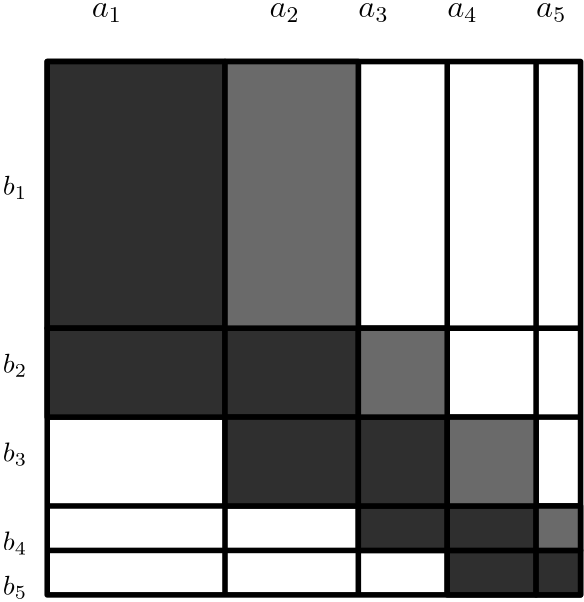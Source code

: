 <?xml version="1.0"?>
<!DOCTYPE ipe SYSTEM "ipe.dtd">
<ipe version="70218" creator="Ipe 7.2.28">
<info created="D:20231111163905" modified="D:20231111170652"/>
<ipestyle name="basic">
<symbol name="arrow/arc(spx)">
<path stroke="sym-stroke" fill="sym-stroke" pen="sym-pen">
0 0 m
-1 0.333 l
-1 -0.333 l
h
</path>
</symbol>
<symbol name="arrow/farc(spx)">
<path stroke="sym-stroke" fill="white" pen="sym-pen">
0 0 m
-1 0.333 l
-1 -0.333 l
h
</path>
</symbol>
<symbol name="arrow/ptarc(spx)">
<path stroke="sym-stroke" fill="sym-stroke" pen="sym-pen">
0 0 m
-1 0.333 l
-0.8 0 l
-1 -0.333 l
h
</path>
</symbol>
<symbol name="arrow/fptarc(spx)">
<path stroke="sym-stroke" fill="white" pen="sym-pen">
0 0 m
-1 0.333 l
-0.8 0 l
-1 -0.333 l
h
</path>
</symbol>
<symbol name="mark/circle(sx)" transformations="translations">
<path fill="sym-stroke">
0.6 0 0 0.6 0 0 e
0.4 0 0 0.4 0 0 e
</path>
</symbol>
<symbol name="mark/disk(sx)" transformations="translations">
<path fill="sym-stroke">
0.6 0 0 0.6 0 0 e
</path>
</symbol>
<symbol name="mark/fdisk(sfx)" transformations="translations">
<group>
<path fill="sym-fill">
0.5 0 0 0.5 0 0 e
</path>
<path fill="sym-stroke" fillrule="eofill">
0.6 0 0 0.6 0 0 e
0.4 0 0 0.4 0 0 e
</path>
</group>
</symbol>
<symbol name="mark/box(sx)" transformations="translations">
<path fill="sym-stroke" fillrule="eofill">
-0.6 -0.6 m
0.6 -0.6 l
0.6 0.6 l
-0.6 0.6 l
h
-0.4 -0.4 m
0.4 -0.4 l
0.4 0.4 l
-0.4 0.4 l
h
</path>
</symbol>
<symbol name="mark/square(sx)" transformations="translations">
<path fill="sym-stroke">
-0.6 -0.6 m
0.6 -0.6 l
0.6 0.6 l
-0.6 0.6 l
h
</path>
</symbol>
<symbol name="mark/fsquare(sfx)" transformations="translations">
<group>
<path fill="sym-fill">
-0.5 -0.5 m
0.5 -0.5 l
0.5 0.5 l
-0.5 0.5 l
h
</path>
<path fill="sym-stroke" fillrule="eofill">
-0.6 -0.6 m
0.6 -0.6 l
0.6 0.6 l
-0.6 0.6 l
h
-0.4 -0.4 m
0.4 -0.4 l
0.4 0.4 l
-0.4 0.4 l
h
</path>
</group>
</symbol>
<symbol name="mark/cross(sx)" transformations="translations">
<group>
<path fill="sym-stroke">
-0.43 -0.57 m
0.57 0.43 l
0.43 0.57 l
-0.57 -0.43 l
h
</path>
<path fill="sym-stroke">
-0.43 0.57 m
0.57 -0.43 l
0.43 -0.57 l
-0.57 0.43 l
h
</path>
</group>
</symbol>
<symbol name="arrow/fnormal(spx)">
<path stroke="sym-stroke" fill="white" pen="sym-pen">
0 0 m
-1 0.333 l
-1 -0.333 l
h
</path>
</symbol>
<symbol name="arrow/pointed(spx)">
<path stroke="sym-stroke" fill="sym-stroke" pen="sym-pen">
0 0 m
-1 0.333 l
-0.8 0 l
-1 -0.333 l
h
</path>
</symbol>
<symbol name="arrow/fpointed(spx)">
<path stroke="sym-stroke" fill="white" pen="sym-pen">
0 0 m
-1 0.333 l
-0.8 0 l
-1 -0.333 l
h
</path>
</symbol>
<symbol name="arrow/linear(spx)">
<path stroke="sym-stroke" pen="sym-pen">
-1 0.333 m
0 0 l
-1 -0.333 l
</path>
</symbol>
<symbol name="arrow/fdouble(spx)">
<path stroke="sym-stroke" fill="white" pen="sym-pen">
0 0 m
-1 0.333 l
-1 -0.333 l
h
-1 0 m
-2 0.333 l
-2 -0.333 l
h
</path>
</symbol>
<symbol name="arrow/double(spx)">
<path stroke="sym-stroke" fill="sym-stroke" pen="sym-pen">
0 0 m
-1 0.333 l
-1 -0.333 l
h
-1 0 m
-2 0.333 l
-2 -0.333 l
h
</path>
</symbol>
<symbol name="arrow/mid-normal(spx)">
<path stroke="sym-stroke" fill="sym-stroke" pen="sym-pen">
0.5 0 m
-0.5 0.333 l
-0.5 -0.333 l
h
</path>
</symbol>
<symbol name="arrow/mid-fnormal(spx)">
<path stroke="sym-stroke" fill="white" pen="sym-pen">
0.5 0 m
-0.5 0.333 l
-0.5 -0.333 l
h
</path>
</symbol>
<symbol name="arrow/mid-pointed(spx)">
<path stroke="sym-stroke" fill="sym-stroke" pen="sym-pen">
0.5 0 m
-0.5 0.333 l
-0.3 0 l
-0.5 -0.333 l
h
</path>
</symbol>
<symbol name="arrow/mid-fpointed(spx)">
<path stroke="sym-stroke" fill="white" pen="sym-pen">
0.5 0 m
-0.5 0.333 l
-0.3 0 l
-0.5 -0.333 l
h
</path>
</symbol>
<symbol name="arrow/mid-double(spx)">
<path stroke="sym-stroke" fill="sym-stroke" pen="sym-pen">
1 0 m
0 0.333 l
0 -0.333 l
h
0 0 m
-1 0.333 l
-1 -0.333 l
h
</path>
</symbol>
<symbol name="arrow/mid-fdouble(spx)">
<path stroke="sym-stroke" fill="white" pen="sym-pen">
1 0 m
0 0.333 l
0 -0.333 l
h
0 0 m
-1 0.333 l
-1 -0.333 l
h
</path>
</symbol>
<anglesize name="22.5 deg" value="22.5"/>
<anglesize name="30 deg" value="30"/>
<anglesize name="45 deg" value="45"/>
<anglesize name="60 deg" value="60"/>
<anglesize name="90 deg" value="90"/>
<arrowsize name="large" value="10"/>
<arrowsize name="small" value="5"/>
<arrowsize name="tiny" value="3"/>
<color name="blue" value="0 0 1"/>
<color name="brown" value="0.647 0.165 0.165"/>
<color name="darkblue" value="0 0 0.545"/>
<color name="darkcyan" value="0 0.545 0.545"/>
<color name="darkgray" value="0.663"/>
<color name="darkgreen" value="0 0.392 0"/>
<color name="darkmagenta" value="0.545 0 0.545"/>
<color name="darkorange" value="1 0.549 0"/>
<color name="darkred" value="0.545 0 0"/>
<color name="gold" value="1 0.843 0"/>
<color name="gray" value="0.745"/>
<color name="green" value="0 1 0"/>
<color name="lightblue" value="0.678 0.847 0.902"/>
<color name="lightcyan" value="0.878 1 1"/>
<color name="lightgray" value="0.827"/>
<color name="lightgreen" value="0.565 0.933 0.565"/>
<color name="lightyellow" value="1 1 0.878"/>
<color name="navy" value="0 0 0.502"/>
<color name="orange" value="1 0.647 0"/>
<color name="pink" value="1 0.753 0.796"/>
<color name="purple" value="0.627 0.125 0.941"/>
<color name="red" value="1 0 0"/>
<color name="seagreen" value="0.18 0.545 0.341"/>
<color name="turquoise" value="0.251 0.878 0.816"/>
<color name="violet" value="0.933 0.51 0.933"/>
<color name="yellow" value="1 1 0"/>
<dashstyle name="dash dot dotted" value="[4 2 1 2 1 2] 0"/>
<dashstyle name="dash dotted" value="[4 2 1 2] 0"/>
<dashstyle name="dashed" value="[4] 0"/>
<dashstyle name="dotted" value="[1 3] 0"/>
<gridsize name="10 pts (~3.5 mm)" value="10"/>
<gridsize name="14 pts (~5 mm)" value="14"/>
<gridsize name="16 pts (~6 mm)" value="16"/>
<gridsize name="20 pts (~7 mm)" value="20"/>
<gridsize name="28 pts (~10 mm)" value="28"/>
<gridsize name="32 pts (~12 mm)" value="32"/>
<gridsize name="4 pts" value="4"/>
<gridsize name="56 pts (~20 mm)" value="56"/>
<gridsize name="8 pts (~3 mm)" value="8"/>
<opacity name="10%" value="0.1"/>
<opacity name="30%" value="0.3"/>
<opacity name="50%" value="0.5"/>
<opacity name="75%" value="0.75"/>
<pen name="fat" value="1.2"/>
<pen name="heavier" value="0.8"/>
<pen name="ultrafat" value="2"/>
<symbolsize name="large" value="5"/>
<symbolsize name="small" value="2"/>
<symbolsize name="tiny" value="1.1"/>
<textsize name="Huge" value="\Huge"/>
<textsize name="LARGE" value="\LARGE"/>
<textsize name="Large" value="\Large"/>
<textsize name="footnote" value="\footnotesize"/>
<textsize name="huge" value="\huge"/>
<textsize name="large" value="\large"/>
<textsize name="script" value="\scriptsize"/>
<textsize name="small" value="\small"/>
<textsize name="tiny" value="\tiny"/>
<textstyle name="center" begin="\begin{center}" end="\end{center}"/>
<textstyle name="item" begin="\begin{itemize}\item{}" end="\end{itemize}"/>
<textstyle name="itemize" begin="\begin{itemize}" end="\end{itemize}"/>
<tiling name="falling" angle="-60" step="4" width="1"/>
<tiling name="rising" angle="30" step="4" width="1"/>
</ipestyle>
<page>
<layer name="alpha"/>
<view layers="alpha" active="alpha"/>
<path layer="alpha" stroke="black" pen="ultrafat">
64 768 m
64 576 l
256 576 l
256 768 l
h
</path>
<path stroke="black" pen="ultrafat">
128 768 m
128 576 l
128 576 l
</path>
<path stroke="black" pen="ultrafat">
176 768 m
176 576 l
</path>
<path stroke="black" pen="ultrafat">
208 768 m
208 576 l
</path>
<path stroke="black" pen="ultrafat">
240 768 m
240 576 l
</path>
<path stroke="black" pen="ultrafat">
64 672 m
256 672 l
</path>
<path stroke="black" pen="ultrafat">
64 640 m
256 640 l
</path>
<path stroke="black" pen="ultrafat">
64 608 m
256 608 l
</path>
<path stroke="black" pen="ultrafat">
64 592 m
256 592 l
</path>
<path stroke="black" fill="0.184" pen="ultrafat">
64 768 m
64 672 l
128 672 l
128 768 l
h
</path>
<path stroke="black" fill="0.184" pen="ultrafat">
64 672 m
64 640 l
128 640 l
128 672 l
h
</path>
<path stroke="black" fill="0.184" pen="ultrafat">
128 672 m
128 640 l
176 640 l
176 672 l
h
</path>
<path stroke="black" fill="0.184" pen="ultrafat">
128 640 m
128 608 l
176 608 l
176 640 l
h
</path>
<path stroke="black" fill="0.184" pen="ultrafat">
176 608 m
176 592 l
208 592 l
208 608 l
h
</path>
<path stroke="black" fill="0.184" pen="ultrafat">
208 592 m
208 576 l
240 576 l
240 592 l
h
</path>
<path stroke="black" fill="0.184" pen="ultrafat">
176 640 m
176 608 l
208 608 l
208 640 l
h
</path>
<path stroke="black" fill="0.184" pen="ultrafat">
208 608 m
208 592 l
240 592 l
240 608 l
h
</path>
<path stroke="black" fill="0.184" pen="ultrafat">
240 592 m
240 576 l
256 576 l
256 592 l
h
</path>
<path stroke="black" fill="0.416" pen="ultrafat">
128 768 m
128 672 l
176 672 l
176 768 l
h
</path>
<path stroke="black" fill="0.416" pen="ultrafat">
176 672 m
176 640 l
208 640 l
208 672 l
h
</path>
<path stroke="black" fill="0.416" pen="ultrafat">
208 640 m
208 608 l
240 608 l
240 640 l
h
</path>
<path stroke="black" fill="0.416" pen="ultrafat">
240 608 m
240 592 l
256 592 l
256 608 l
h
</path>
<text transformations="translations" pos="80 784" stroke="black" type="label" width="10.877" height="5.151" depth="1.79" valign="baseline" size="12" style="math">a_1</text>
<text transformations="translations" pos="144 784" stroke="black" type="label" width="10.877" height="5.151" depth="1.79" valign="baseline" size="12" style="math">a_2</text>
<text transformations="translations" pos="176 784" stroke="black" type="label" width="10.877" height="5.151" depth="1.79" valign="baseline" size="12" style="math">a_3</text>
<text transformations="translations" pos="208 784" stroke="black" type="label" width="10.877" height="5.151" depth="1.79" valign="baseline" size="12" style="math">a_4</text>
<text transformations="translations" pos="240 784" stroke="black" type="label" width="10.877" height="5.151" depth="1.79" valign="baseline" size="12" style="math">a_5</text>
<text matrix="1 0 0 1 16 0" transformations="translations" pos="32 720" stroke="black" type="label" width="8.745" height="6.923" depth="1.49" valign="baseline" style="math">b_1</text>
<text matrix="1 0 0 1 16 0" transformations="translations" pos="32 656" stroke="black" type="label" width="8.745" height="6.923" depth="1.49" valign="baseline" style="math">b_2</text>
<text matrix="1 0 0 1 16 0" transformations="translations" pos="32 624" stroke="black" type="label" width="8.745" height="6.923" depth="1.49" valign="baseline" style="math">b_3</text>
<text matrix="1 0 0 1 16 0" transformations="translations" pos="32 592" stroke="black" type="label" width="8.745" height="6.923" depth="1.49" valign="baseline" style="math">b_4</text>
<text matrix="1 0 0 1 16 0" transformations="translations" pos="32 576" stroke="black" type="label" width="8.745" height="6.923" depth="1.49" valign="baseline" style="math">b_5</text>
</page>
</ipe>
